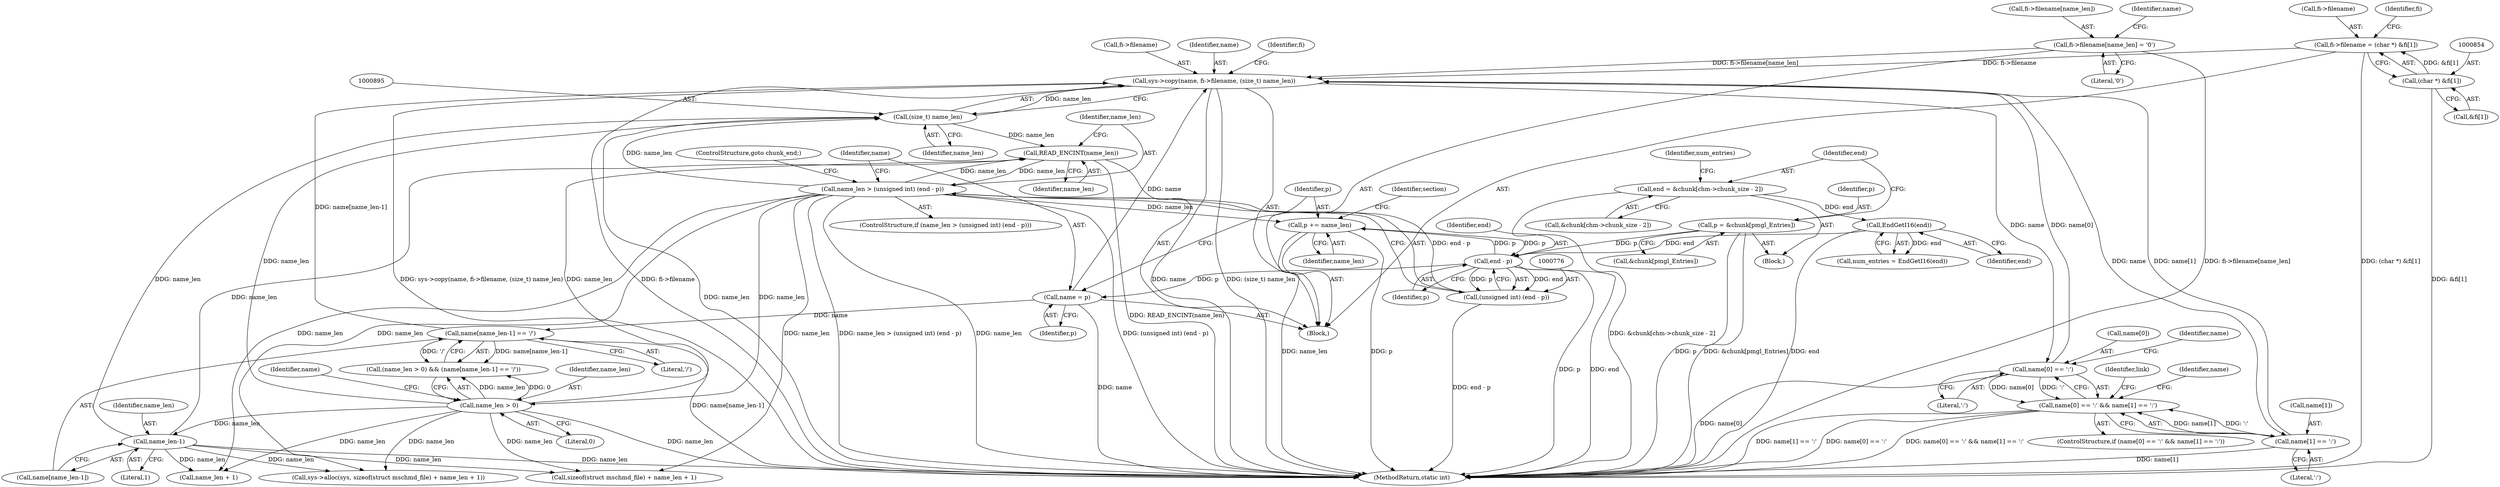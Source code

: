digraph "0_libmspack_72e70a921f0f07fee748aec2274b30784e1d312a@API" {
"1000889" [label="(Call,sys->copy(name, fi->filename, (size_t) name_len))"];
"1000807" [label="(Call,name[name_len-1] == '/')"];
"1000781" [label="(Call,name = p)"];
"1000777" [label="(Call,end - p)"];
"1000764" [label="(Call,EndGetI16(end))"];
"1000752" [label="(Call,end = &chunk[chm->chunk_size - 2])"];
"1000784" [label="(Call,p += name_len)"];
"1000773" [label="(Call,name_len > (unsigned int) (end - p))"];
"1000770" [label="(Call,READ_ENCINT(name_len))"];
"1000804" [label="(Call,name_len > 0)"];
"1000810" [label="(Call,name_len-1)"];
"1000894" [label="(Call,(size_t) name_len)"];
"1000775" [label="(Call,(unsigned int) (end - p))"];
"1000746" [label="(Call,p = &chunk[pmgl_Entries])"];
"1000906" [label="(Call,name[0] == ':')"];
"1000889" [label="(Call,sys->copy(name, fi->filename, (size_t) name_len))"];
"1000911" [label="(Call,name[1] == ':')"];
"1000849" [label="(Call,fi->filename = (char *) &fi[1])"];
"1000853" [label="(Call,(char *) &fi[1])"];
"1000897" [label="(Call,fi->filename[name_len] = '\0')"];
"1000905" [label="(Call,name[0] == ':' && name[1] == ':')"];
"1000781" [label="(Call,name = p)"];
"1000833" [label="(Call,sizeof(struct mschmd_file) + name_len + 1)"];
"1000752" [label="(Call,end = &chunk[chm->chunk_size - 2])"];
"1000769" [label="(Block,)"];
"1000747" [label="(Identifier,p)"];
"1000778" [label="(Identifier,end)"];
"1000898" [label="(Call,fi->filename[name_len])"];
"1000915" [label="(Literal,':')"];
"1000908" [label="(Identifier,name)"];
"1000855" [label="(Call,&fi[1])"];
"1000746" [label="(Call,p = &chunk[pmgl_Entries])"];
"1000889" [label="(Call,sys->copy(name, fi->filename, (size_t) name_len))"];
"1000772" [label="(ControlStructure,if (name_len > (unsigned int) (end - p)))"];
"1000811" [label="(Identifier,name_len)"];
"1000775" [label="(Call,(unsigned int) (end - p))"];
"1000779" [label="(Identifier,p)"];
"1000897" [label="(Call,fi->filename[name_len] = '\0')"];
"1000788" [label="(Identifier,section)"];
"1000810" [label="(Call,name_len-1)"];
"1000783" [label="(Identifier,p)"];
"1000850" [label="(Call,fi->filename)"];
"1000896" [label="(Identifier,name_len)"];
"1000812" [label="(Literal,1)"];
"1000911" [label="(Call,name[1] == ':')"];
"1000808" [label="(Call,name[name_len-1])"];
"1000763" [label="(Identifier,num_entries)"];
"1000773" [label="(Call,name_len > (unsigned int) (end - p))"];
"1000784" [label="(Call,p += name_len)"];
"1000805" [label="(Identifier,name_len)"];
"1000765" [label="(Identifier,end)"];
"1000809" [label="(Identifier,name)"];
"1000853" [label="(Call,(char *) &fi[1])"];
"1000686" [label="(Block,)"];
"1000754" [label="(Call,&chunk[chm->chunk_size - 2])"];
"1000764" [label="(Call,EndGetI16(end))"];
"1000894" [label="(Call,(size_t) name_len)"];
"1000803" [label="(Call,(name_len > 0) && (name[name_len-1] == '/'))"];
"1000922" [label="(Identifier,name)"];
"1000748" [label="(Call,&chunk[pmgl_Entries])"];
"1000890" [label="(Identifier,name)"];
"1000912" [label="(Call,name[1])"];
"1000780" [label="(ControlStructure,goto chunk_end;)"];
"1000907" [label="(Call,name[0])"];
"1000903" [label="(Literal,'\0')"];
"1000771" [label="(Identifier,name_len)"];
"1000900" [label="(Identifier,fi)"];
"1000785" [label="(Identifier,p)"];
"1000777" [label="(Call,end - p)"];
"1000774" [label="(Identifier,name_len)"];
"1000753" [label="(Identifier,end)"];
"1000806" [label="(Literal,0)"];
"1000782" [label="(Identifier,name)"];
"1000905" [label="(Call,name[0] == ':' && name[1] == ':')"];
"1001065" [label="(MethodReturn,static int)"];
"1000762" [label="(Call,num_entries = EndGetI16(end))"];
"1000807" [label="(Call,name[name_len-1] == '/')"];
"1000904" [label="(ControlStructure,if (name[0] == ':' && name[1] == ':'))"];
"1000891" [label="(Call,fi->filename)"];
"1000813" [label="(Literal,'/')"];
"1000910" [label="(Literal,':')"];
"1000786" [label="(Identifier,name_len)"];
"1000849" [label="(Call,fi->filename = (char *) &fi[1])"];
"1000906" [label="(Call,name[0] == ':')"];
"1000804" [label="(Call,name_len > 0)"];
"1000836" [label="(Call,name_len + 1)"];
"1000913" [label="(Identifier,name)"];
"1000861" [label="(Identifier,fi)"];
"1000831" [label="(Call,sys->alloc(sys, sizeof(struct mschmd_file) + name_len + 1))"];
"1000770" [label="(Call,READ_ENCINT(name_len))"];
"1001033" [label="(Identifier,link)"];
"1000889" -> "1000769"  [label="AST: "];
"1000889" -> "1000894"  [label="CFG: "];
"1000890" -> "1000889"  [label="AST: "];
"1000891" -> "1000889"  [label="AST: "];
"1000894" -> "1000889"  [label="AST: "];
"1000900" -> "1000889"  [label="CFG: "];
"1000889" -> "1001065"  [label="DDG: fi->filename"];
"1000889" -> "1001065"  [label="DDG: name"];
"1000889" -> "1001065"  [label="DDG: (size_t) name_len"];
"1000889" -> "1001065"  [label="DDG: sys->copy(name, fi->filename, (size_t) name_len)"];
"1000807" -> "1000889"  [label="DDG: name[name_len-1]"];
"1000906" -> "1000889"  [label="DDG: name[0]"];
"1000781" -> "1000889"  [label="DDG: name"];
"1000911" -> "1000889"  [label="DDG: name[1]"];
"1000849" -> "1000889"  [label="DDG: fi->filename"];
"1000897" -> "1000889"  [label="DDG: fi->filename[name_len]"];
"1000894" -> "1000889"  [label="DDG: name_len"];
"1000889" -> "1000906"  [label="DDG: name"];
"1000889" -> "1000911"  [label="DDG: name"];
"1000807" -> "1000803"  [label="AST: "];
"1000807" -> "1000813"  [label="CFG: "];
"1000808" -> "1000807"  [label="AST: "];
"1000813" -> "1000807"  [label="AST: "];
"1000803" -> "1000807"  [label="CFG: "];
"1000807" -> "1001065"  [label="DDG: name[name_len-1]"];
"1000807" -> "1000803"  [label="DDG: name[name_len-1]"];
"1000807" -> "1000803"  [label="DDG: '/'"];
"1000781" -> "1000807"  [label="DDG: name"];
"1000781" -> "1000769"  [label="AST: "];
"1000781" -> "1000783"  [label="CFG: "];
"1000782" -> "1000781"  [label="AST: "];
"1000783" -> "1000781"  [label="AST: "];
"1000785" -> "1000781"  [label="CFG: "];
"1000781" -> "1001065"  [label="DDG: name"];
"1000777" -> "1000781"  [label="DDG: p"];
"1000777" -> "1000775"  [label="AST: "];
"1000777" -> "1000779"  [label="CFG: "];
"1000778" -> "1000777"  [label="AST: "];
"1000779" -> "1000777"  [label="AST: "];
"1000775" -> "1000777"  [label="CFG: "];
"1000777" -> "1001065"  [label="DDG: end"];
"1000777" -> "1001065"  [label="DDG: p"];
"1000777" -> "1000775"  [label="DDG: end"];
"1000777" -> "1000775"  [label="DDG: p"];
"1000764" -> "1000777"  [label="DDG: end"];
"1000784" -> "1000777"  [label="DDG: p"];
"1000746" -> "1000777"  [label="DDG: p"];
"1000777" -> "1000784"  [label="DDG: p"];
"1000764" -> "1000762"  [label="AST: "];
"1000764" -> "1000765"  [label="CFG: "];
"1000765" -> "1000764"  [label="AST: "];
"1000762" -> "1000764"  [label="CFG: "];
"1000764" -> "1001065"  [label="DDG: end"];
"1000764" -> "1000762"  [label="DDG: end"];
"1000752" -> "1000764"  [label="DDG: end"];
"1000752" -> "1000686"  [label="AST: "];
"1000752" -> "1000754"  [label="CFG: "];
"1000753" -> "1000752"  [label="AST: "];
"1000754" -> "1000752"  [label="AST: "];
"1000763" -> "1000752"  [label="CFG: "];
"1000752" -> "1001065"  [label="DDG: &chunk[chm->chunk_size - 2]"];
"1000784" -> "1000769"  [label="AST: "];
"1000784" -> "1000786"  [label="CFG: "];
"1000785" -> "1000784"  [label="AST: "];
"1000786" -> "1000784"  [label="AST: "];
"1000788" -> "1000784"  [label="CFG: "];
"1000784" -> "1001065"  [label="DDG: p"];
"1000784" -> "1001065"  [label="DDG: name_len"];
"1000773" -> "1000784"  [label="DDG: name_len"];
"1000773" -> "1000772"  [label="AST: "];
"1000773" -> "1000775"  [label="CFG: "];
"1000774" -> "1000773"  [label="AST: "];
"1000775" -> "1000773"  [label="AST: "];
"1000780" -> "1000773"  [label="CFG: "];
"1000782" -> "1000773"  [label="CFG: "];
"1000773" -> "1001065"  [label="DDG: name_len > (unsigned int) (end - p)"];
"1000773" -> "1001065"  [label="DDG: name_len"];
"1000773" -> "1001065"  [label="DDG: (unsigned int) (end - p)"];
"1000773" -> "1000770"  [label="DDG: name_len"];
"1000770" -> "1000773"  [label="DDG: name_len"];
"1000775" -> "1000773"  [label="DDG: end - p"];
"1000773" -> "1000804"  [label="DDG: name_len"];
"1000773" -> "1000831"  [label="DDG: name_len"];
"1000773" -> "1000833"  [label="DDG: name_len"];
"1000773" -> "1000836"  [label="DDG: name_len"];
"1000773" -> "1000894"  [label="DDG: name_len"];
"1000770" -> "1000769"  [label="AST: "];
"1000770" -> "1000771"  [label="CFG: "];
"1000771" -> "1000770"  [label="AST: "];
"1000774" -> "1000770"  [label="CFG: "];
"1000770" -> "1001065"  [label="DDG: READ_ENCINT(name_len)"];
"1000804" -> "1000770"  [label="DDG: name_len"];
"1000810" -> "1000770"  [label="DDG: name_len"];
"1000894" -> "1000770"  [label="DDG: name_len"];
"1000804" -> "1000803"  [label="AST: "];
"1000804" -> "1000806"  [label="CFG: "];
"1000805" -> "1000804"  [label="AST: "];
"1000806" -> "1000804"  [label="AST: "];
"1000809" -> "1000804"  [label="CFG: "];
"1000803" -> "1000804"  [label="CFG: "];
"1000804" -> "1001065"  [label="DDG: name_len"];
"1000804" -> "1000803"  [label="DDG: name_len"];
"1000804" -> "1000803"  [label="DDG: 0"];
"1000804" -> "1000810"  [label="DDG: name_len"];
"1000804" -> "1000831"  [label="DDG: name_len"];
"1000804" -> "1000833"  [label="DDG: name_len"];
"1000804" -> "1000836"  [label="DDG: name_len"];
"1000804" -> "1000894"  [label="DDG: name_len"];
"1000810" -> "1000808"  [label="AST: "];
"1000810" -> "1000812"  [label="CFG: "];
"1000811" -> "1000810"  [label="AST: "];
"1000812" -> "1000810"  [label="AST: "];
"1000808" -> "1000810"  [label="CFG: "];
"1000810" -> "1001065"  [label="DDG: name_len"];
"1000810" -> "1000831"  [label="DDG: name_len"];
"1000810" -> "1000833"  [label="DDG: name_len"];
"1000810" -> "1000836"  [label="DDG: name_len"];
"1000810" -> "1000894"  [label="DDG: name_len"];
"1000894" -> "1000896"  [label="CFG: "];
"1000895" -> "1000894"  [label="AST: "];
"1000896" -> "1000894"  [label="AST: "];
"1000894" -> "1001065"  [label="DDG: name_len"];
"1000776" -> "1000775"  [label="AST: "];
"1000775" -> "1001065"  [label="DDG: end - p"];
"1000746" -> "1000686"  [label="AST: "];
"1000746" -> "1000748"  [label="CFG: "];
"1000747" -> "1000746"  [label="AST: "];
"1000748" -> "1000746"  [label="AST: "];
"1000753" -> "1000746"  [label="CFG: "];
"1000746" -> "1001065"  [label="DDG: &chunk[pmgl_Entries]"];
"1000746" -> "1001065"  [label="DDG: p"];
"1000906" -> "1000905"  [label="AST: "];
"1000906" -> "1000910"  [label="CFG: "];
"1000907" -> "1000906"  [label="AST: "];
"1000910" -> "1000906"  [label="AST: "];
"1000913" -> "1000906"  [label="CFG: "];
"1000905" -> "1000906"  [label="CFG: "];
"1000906" -> "1001065"  [label="DDG: name[0]"];
"1000906" -> "1000905"  [label="DDG: name[0]"];
"1000906" -> "1000905"  [label="DDG: ':'"];
"1000911" -> "1000905"  [label="AST: "];
"1000911" -> "1000915"  [label="CFG: "];
"1000912" -> "1000911"  [label="AST: "];
"1000915" -> "1000911"  [label="AST: "];
"1000905" -> "1000911"  [label="CFG: "];
"1000911" -> "1001065"  [label="DDG: name[1]"];
"1000911" -> "1000905"  [label="DDG: name[1]"];
"1000911" -> "1000905"  [label="DDG: ':'"];
"1000849" -> "1000769"  [label="AST: "];
"1000849" -> "1000853"  [label="CFG: "];
"1000850" -> "1000849"  [label="AST: "];
"1000853" -> "1000849"  [label="AST: "];
"1000861" -> "1000849"  [label="CFG: "];
"1000849" -> "1001065"  [label="DDG: (char *) &fi[1]"];
"1000853" -> "1000849"  [label="DDG: &fi[1]"];
"1000853" -> "1000855"  [label="CFG: "];
"1000854" -> "1000853"  [label="AST: "];
"1000855" -> "1000853"  [label="AST: "];
"1000853" -> "1001065"  [label="DDG: &fi[1]"];
"1000897" -> "1000769"  [label="AST: "];
"1000897" -> "1000903"  [label="CFG: "];
"1000898" -> "1000897"  [label="AST: "];
"1000903" -> "1000897"  [label="AST: "];
"1000908" -> "1000897"  [label="CFG: "];
"1000897" -> "1001065"  [label="DDG: fi->filename[name_len]"];
"1000905" -> "1000904"  [label="AST: "];
"1000922" -> "1000905"  [label="CFG: "];
"1001033" -> "1000905"  [label="CFG: "];
"1000905" -> "1001065"  [label="DDG: name[0] == ':' && name[1] == ':'"];
"1000905" -> "1001065"  [label="DDG: name[1] == ':'"];
"1000905" -> "1001065"  [label="DDG: name[0] == ':'"];
}
